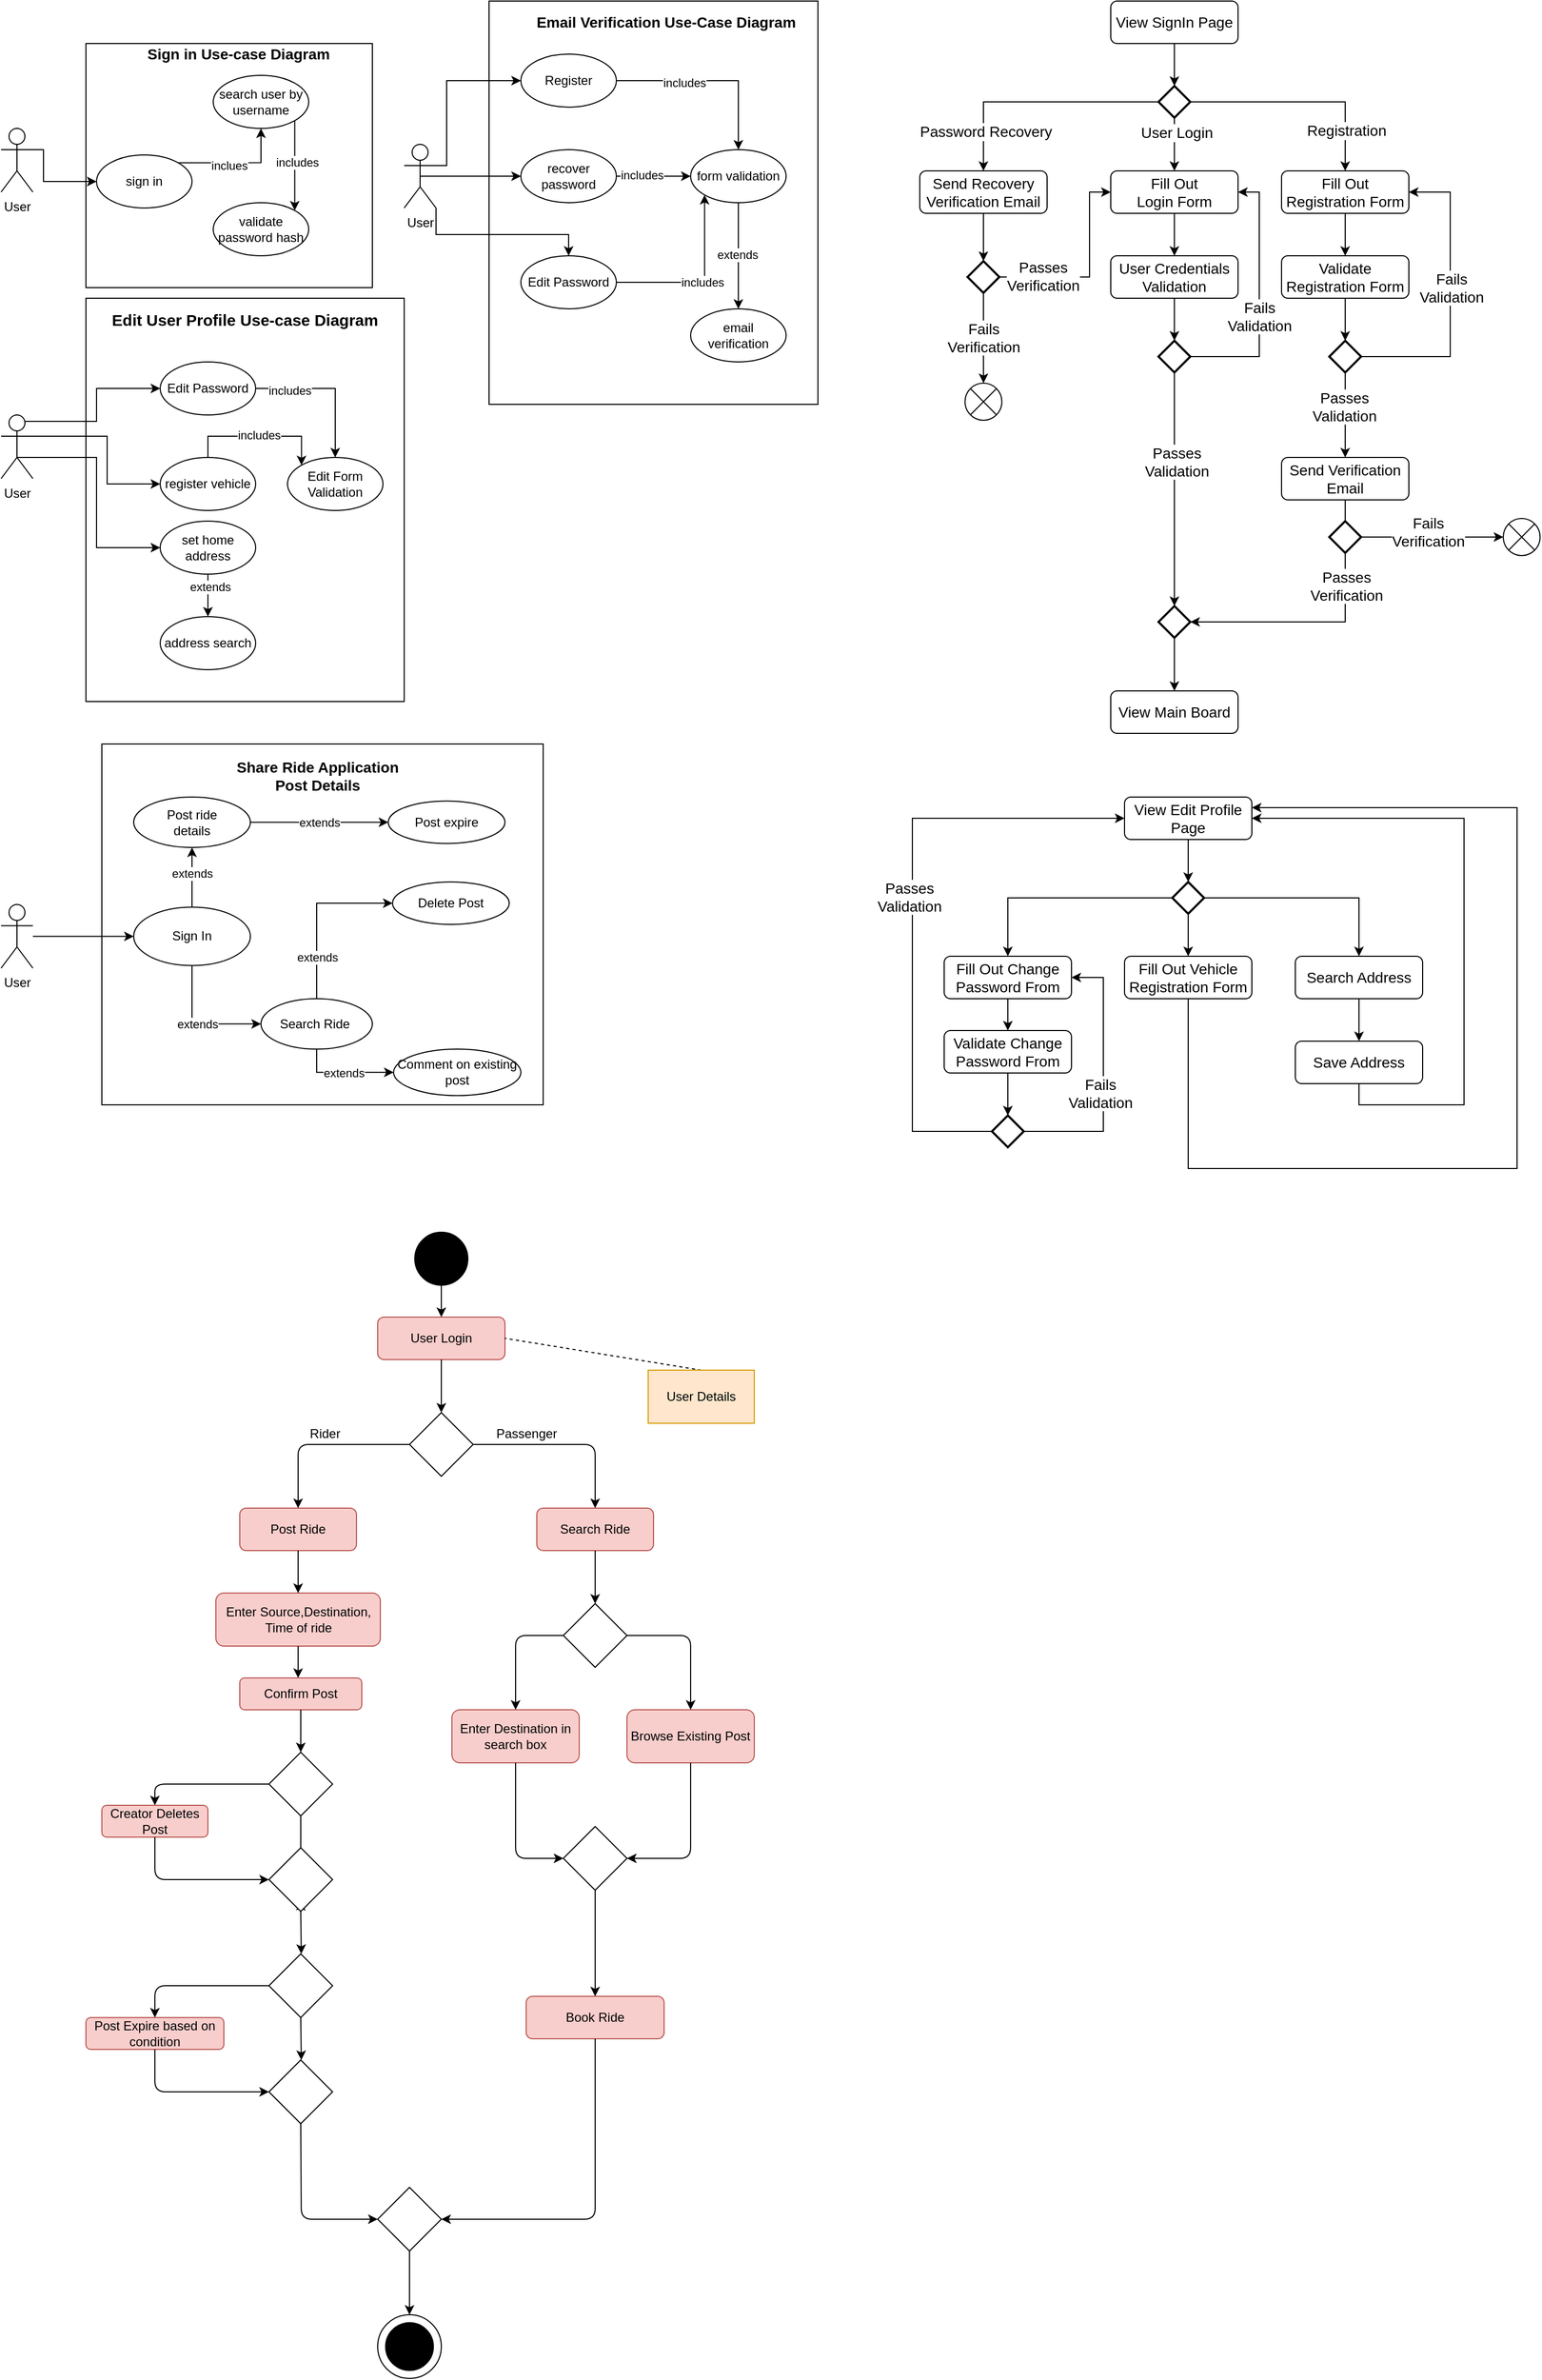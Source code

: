 <mxfile version="15.5.2" type="device"><diagram id="mLDGl8cftjwLxSzpHbyW" name="Page-1"><mxGraphModel dx="1310" dy="873" grid="1" gridSize="10" guides="1" tooltips="1" connect="1" arrows="1" fold="1" page="1" pageScale="1" pageWidth="827" pageHeight="1169" math="0" shadow="0"><root><mxCell id="0"/><mxCell id="1" parent="0"/><mxCell id="ZkNq11JEwXTFTgzPE94T-4" value="" style="rounded=0;whiteSpace=wrap;html=1;" parent="1" vertex="1"><mxGeometry x="494" y="20" width="310" height="380" as="geometry"/></mxCell><mxCell id="ZkNq11JEwXTFTgzPE94T-21" style="edgeStyle=orthogonalEdgeStyle;rounded=0;orthogonalLoop=1;jettySize=auto;html=1;exitX=1;exitY=0.5;exitDx=0;exitDy=0;entryX=0.5;entryY=0;entryDx=0;entryDy=0;" parent="1" source="ZkNq11JEwXTFTgzPE94T-5" target="ZkNq11JEwXTFTgzPE94T-9" edge="1"><mxGeometry relative="1" as="geometry"><mxPoint x="654" y="95" as="targetPoint"/></mxGeometry></mxCell><mxCell id="abDS8NhptqycNR-81tGb-23" value="includes" style="edgeLabel;html=1;align=center;verticalAlign=middle;resizable=0;points=[];" parent="ZkNq11JEwXTFTgzPE94T-21" vertex="1" connectable="0"><mxGeometry x="-0.289" y="-2" relative="1" as="geometry"><mxPoint as="offset"/></mxGeometry></mxCell><mxCell id="ZkNq11JEwXTFTgzPE94T-5" value="Register" style="ellipse;whiteSpace=wrap;html=1;" parent="1" vertex="1"><mxGeometry x="524" y="70" width="90" height="50" as="geometry"/></mxCell><mxCell id="ZkNq11JEwXTFTgzPE94T-17" style="edgeStyle=orthogonalEdgeStyle;rounded=0;orthogonalLoop=1;jettySize=auto;html=1;exitX=1;exitY=0.5;exitDx=0;exitDy=0;entryX=0;entryY=1;entryDx=0;entryDy=0;" parent="1" source="ZkNq11JEwXTFTgzPE94T-6" target="ZkNq11JEwXTFTgzPE94T-9" edge="1"><mxGeometry relative="1" as="geometry"/></mxCell><mxCell id="ZkNq11JEwXTFTgzPE94T-23" value="includes" style="edgeLabel;html=1;align=center;verticalAlign=middle;resizable=0;points=[];" parent="ZkNq11JEwXTFTgzPE94T-17" vertex="1" connectable="0"><mxGeometry x="-0.022" relative="1" as="geometry"><mxPoint as="offset"/></mxGeometry></mxCell><mxCell id="ZkNq11JEwXTFTgzPE94T-6" value="Edit Password" style="ellipse;whiteSpace=wrap;html=1;" parent="1" vertex="1"><mxGeometry x="524" y="260" width="90" height="50" as="geometry"/></mxCell><mxCell id="ZkNq11JEwXTFTgzPE94T-7" value="email verification" style="ellipse;whiteSpace=wrap;html=1;" parent="1" vertex="1"><mxGeometry x="684" y="310" width="90" height="50" as="geometry"/></mxCell><mxCell id="ZkNq11JEwXTFTgzPE94T-19" style="edgeStyle=orthogonalEdgeStyle;rounded=0;orthogonalLoop=1;jettySize=auto;html=1;exitX=1;exitY=0.5;exitDx=0;exitDy=0;entryX=0;entryY=0.5;entryDx=0;entryDy=0;" parent="1" source="ZkNq11JEwXTFTgzPE94T-8" target="ZkNq11JEwXTFTgzPE94T-9" edge="1"><mxGeometry relative="1" as="geometry"/></mxCell><mxCell id="ZkNq11JEwXTFTgzPE94T-22" value="includes" style="edgeLabel;html=1;align=center;verticalAlign=middle;resizable=0;points=[];" parent="ZkNq11JEwXTFTgzPE94T-19" vertex="1" connectable="0"><mxGeometry x="-0.327" y="1" relative="1" as="geometry"><mxPoint as="offset"/></mxGeometry></mxCell><mxCell id="ZkNq11JEwXTFTgzPE94T-8" value="recover password" style="ellipse;whiteSpace=wrap;html=1;" parent="1" vertex="1"><mxGeometry x="524" y="160" width="90" height="50" as="geometry"/></mxCell><mxCell id="ZkNq11JEwXTFTgzPE94T-9" value="form validation" style="ellipse;whiteSpace=wrap;html=1;" parent="1" vertex="1"><mxGeometry x="684" y="160" width="90" height="50" as="geometry"/></mxCell><mxCell id="ZkNq11JEwXTFTgzPE94T-12" style="edgeStyle=orthogonalEdgeStyle;rounded=0;orthogonalLoop=1;jettySize=auto;html=1;exitX=1;exitY=0.333;exitDx=0;exitDy=0;exitPerimeter=0;entryX=0;entryY=0.5;entryDx=0;entryDy=0;" parent="1" source="ZkNq11JEwXTFTgzPE94T-10" target="ZkNq11JEwXTFTgzPE94T-5" edge="1"><mxGeometry relative="1" as="geometry"><Array as="points"><mxPoint x="454" y="175"/><mxPoint x="454" y="95"/></Array></mxGeometry></mxCell><mxCell id="ZkNq11JEwXTFTgzPE94T-13" style="edgeStyle=orthogonalEdgeStyle;rounded=0;orthogonalLoop=1;jettySize=auto;html=1;exitX=0.5;exitY=0.5;exitDx=0;exitDy=0;exitPerimeter=0;entryX=0;entryY=0.5;entryDx=0;entryDy=0;" parent="1" source="ZkNq11JEwXTFTgzPE94T-10" target="ZkNq11JEwXTFTgzPE94T-8" edge="1"><mxGeometry relative="1" as="geometry"/></mxCell><mxCell id="ZkNq11JEwXTFTgzPE94T-15" style="edgeStyle=orthogonalEdgeStyle;rounded=0;orthogonalLoop=1;jettySize=auto;html=1;entryX=0.5;entryY=0;entryDx=0;entryDy=0;exitX=1;exitY=1;exitDx=0;exitDy=0;exitPerimeter=0;" parent="1" source="ZkNq11JEwXTFTgzPE94T-10" target="ZkNq11JEwXTFTgzPE94T-6" edge="1"><mxGeometry relative="1" as="geometry"><Array as="points"><mxPoint x="444" y="240"/><mxPoint x="569" y="240"/></Array></mxGeometry></mxCell><mxCell id="ZkNq11JEwXTFTgzPE94T-10" value="User" style="shape=umlActor;verticalLabelPosition=bottom;verticalAlign=top;html=1;outlineConnect=0;" parent="1" vertex="1"><mxGeometry x="414" y="155" width="30" height="60" as="geometry"/></mxCell><mxCell id="ZkNq11JEwXTFTgzPE94T-26" value="" style="rounded=0;whiteSpace=wrap;html=1;" parent="1" vertex="1"><mxGeometry x="114" y="300" width="300" height="380" as="geometry"/></mxCell><mxCell id="ZkNq11JEwXTFTgzPE94T-27" value="Edit Password" style="ellipse;whiteSpace=wrap;html=1;" parent="1" vertex="1"><mxGeometry x="184" y="360" width="90" height="50" as="geometry"/></mxCell><mxCell id="abDS8NhptqycNR-81tGb-32" style="edgeStyle=orthogonalEdgeStyle;rounded=0;orthogonalLoop=1;jettySize=auto;html=1;exitX=0.5;exitY=0;exitDx=0;exitDy=0;entryX=0;entryY=0;entryDx=0;entryDy=0;" parent="1" source="ZkNq11JEwXTFTgzPE94T-28" target="abDS8NhptqycNR-81tGb-30" edge="1"><mxGeometry relative="1" as="geometry"><Array as="points"><mxPoint x="229" y="430"/><mxPoint x="317" y="430"/></Array></mxGeometry></mxCell><mxCell id="abDS8NhptqycNR-81tGb-33" value="includes" style="edgeLabel;html=1;align=center;verticalAlign=middle;resizable=0;points=[];" parent="abDS8NhptqycNR-81tGb-32" vertex="1" connectable="0"><mxGeometry x="0.004" y="1" relative="1" as="geometry"><mxPoint as="offset"/></mxGeometry></mxCell><mxCell id="ZkNq11JEwXTFTgzPE94T-28" value="register vehicle" style="ellipse;whiteSpace=wrap;html=1;" parent="1" vertex="1"><mxGeometry x="184" y="450" width="90" height="50" as="geometry"/></mxCell><mxCell id="ZkNq11JEwXTFTgzPE94T-36" style="edgeStyle=orthogonalEdgeStyle;rounded=0;orthogonalLoop=1;jettySize=auto;html=1;exitX=0.5;exitY=1;exitDx=0;exitDy=0;entryX=0.5;entryY=0;entryDx=0;entryDy=0;" parent="1" source="ZkNq11JEwXTFTgzPE94T-29" target="ZkNq11JEwXTFTgzPE94T-30" edge="1"><mxGeometry relative="1" as="geometry"/></mxCell><mxCell id="ZkNq11JEwXTFTgzPE94T-37" value="extends" style="edgeLabel;html=1;align=center;verticalAlign=middle;resizable=0;points=[];" parent="ZkNq11JEwXTFTgzPE94T-36" vertex="1" connectable="0"><mxGeometry x="-0.4" y="2" relative="1" as="geometry"><mxPoint as="offset"/></mxGeometry></mxCell><mxCell id="ZkNq11JEwXTFTgzPE94T-29" value="set home address" style="ellipse;whiteSpace=wrap;html=1;" parent="1" vertex="1"><mxGeometry x="184" y="510" width="90" height="50" as="geometry"/></mxCell><mxCell id="ZkNq11JEwXTFTgzPE94T-30" value="address search" style="ellipse;whiteSpace=wrap;html=1;" parent="1" vertex="1"><mxGeometry x="184" y="600" width="90" height="50" as="geometry"/></mxCell><mxCell id="ZkNq11JEwXTFTgzPE94T-32" style="edgeStyle=orthogonalEdgeStyle;rounded=0;orthogonalLoop=1;jettySize=auto;html=1;exitX=0.75;exitY=0.1;exitDx=0;exitDy=0;exitPerimeter=0;entryX=0;entryY=0.5;entryDx=0;entryDy=0;" parent="1" source="ZkNq11JEwXTFTgzPE94T-31" target="ZkNq11JEwXTFTgzPE94T-27" edge="1"><mxGeometry relative="1" as="geometry"/></mxCell><mxCell id="ZkNq11JEwXTFTgzPE94T-33" style="edgeStyle=orthogonalEdgeStyle;rounded=0;orthogonalLoop=1;jettySize=auto;html=1;exitX=1;exitY=0.333;exitDx=0;exitDy=0;exitPerimeter=0;" parent="1" source="ZkNq11JEwXTFTgzPE94T-31" target="ZkNq11JEwXTFTgzPE94T-28" edge="1"><mxGeometry relative="1" as="geometry"><Array as="points"><mxPoint x="134" y="430"/><mxPoint x="134" y="475"/></Array></mxGeometry></mxCell><mxCell id="ZkNq11JEwXTFTgzPE94T-34" style="edgeStyle=orthogonalEdgeStyle;rounded=0;orthogonalLoop=1;jettySize=auto;html=1;exitX=0.5;exitY=0.5;exitDx=0;exitDy=0;exitPerimeter=0;entryX=0;entryY=0.5;entryDx=0;entryDy=0;" parent="1" source="ZkNq11JEwXTFTgzPE94T-31" target="ZkNq11JEwXTFTgzPE94T-29" edge="1"><mxGeometry relative="1" as="geometry"><Array as="points"><mxPoint x="49" y="450"/><mxPoint x="124" y="450"/><mxPoint x="124" y="535"/></Array></mxGeometry></mxCell><mxCell id="ZkNq11JEwXTFTgzPE94T-31" value="User" style="shape=umlActor;verticalLabelPosition=bottom;verticalAlign=top;html=1;outlineConnect=0;" parent="1" vertex="1"><mxGeometry x="34" y="410" width="30" height="60" as="geometry"/></mxCell><mxCell id="ZkNq11JEwXTFTgzPE94T-43" value="Edit User Profile Use-case Diagram" style="text;html=1;strokeColor=none;fillColor=none;align=center;verticalAlign=middle;whiteSpace=wrap;rounded=0;fontSize=15;labelBorderColor=none;labelBackgroundColor=none;fontStyle=1" parent="1" vertex="1"><mxGeometry x="134" y="310" width="260" height="20" as="geometry"/></mxCell><mxCell id="ZkNq11JEwXTFTgzPE94T-44" value="Email Verification Use-Case Diagram" style="text;html=1;strokeColor=none;fillColor=none;align=center;verticalAlign=middle;whiteSpace=wrap;rounded=0;fontSize=14;fontStyle=1" parent="1" vertex="1"><mxGeometry x="518" y="30" width="286" height="20" as="geometry"/></mxCell><mxCell id="ZkNq11JEwXTFTgzPE94T-50" style="edgeStyle=orthogonalEdgeStyle;rounded=0;orthogonalLoop=1;jettySize=auto;html=1;exitX=0.5;exitY=1;exitDx=0;exitDy=0;entryX=0.5;entryY=0;entryDx=0;entryDy=0;entryPerimeter=0;fontSize=14;" parent="1" source="ZkNq11JEwXTFTgzPE94T-46" target="ZkNq11JEwXTFTgzPE94T-47" edge="1"><mxGeometry relative="1" as="geometry"/></mxCell><mxCell id="ZkNq11JEwXTFTgzPE94T-46" value="View SignIn Page" style="rounded=1;whiteSpace=wrap;html=1;labelBackgroundColor=none;fontSize=14;" parent="1" vertex="1"><mxGeometry x="1080" y="20" width="120" height="40" as="geometry"/></mxCell><mxCell id="ZkNq11JEwXTFTgzPE94T-49" style="edgeStyle=orthogonalEdgeStyle;rounded=0;orthogonalLoop=1;jettySize=auto;html=1;exitX=0.5;exitY=1;exitDx=0;exitDy=0;exitPerimeter=0;entryX=0.5;entryY=0;entryDx=0;entryDy=0;fontSize=14;" parent="1" source="ZkNq11JEwXTFTgzPE94T-47" target="ZkNq11JEwXTFTgzPE94T-48" edge="1"><mxGeometry relative="1" as="geometry"/></mxCell><mxCell id="ZkNq11JEwXTFTgzPE94T-51" value="User Login" style="edgeLabel;html=1;align=center;verticalAlign=middle;resizable=0;points=[];fontSize=14;" parent="ZkNq11JEwXTFTgzPE94T-49" vertex="1" connectable="0"><mxGeometry x="-0.447" y="2" relative="1" as="geometry"><mxPoint as="offset"/></mxGeometry></mxCell><mxCell id="ZkNq11JEwXTFTgzPE94T-53" style="edgeStyle=orthogonalEdgeStyle;rounded=0;orthogonalLoop=1;jettySize=auto;html=1;exitX=1;exitY=0.5;exitDx=0;exitDy=0;exitPerimeter=0;fontSize=14;entryX=0.5;entryY=0;entryDx=0;entryDy=0;" parent="1" source="ZkNq11JEwXTFTgzPE94T-47" target="ZkNq11JEwXTFTgzPE94T-57" edge="1"><mxGeometry relative="1" as="geometry"><mxPoint x="1301" y="170" as="targetPoint"/></mxGeometry></mxCell><mxCell id="ZkNq11JEwXTFTgzPE94T-54" value="Registration" style="edgeLabel;html=1;align=center;verticalAlign=middle;resizable=0;points=[];fontSize=14;" parent="ZkNq11JEwXTFTgzPE94T-53" vertex="1" connectable="0"><mxGeometry x="0.635" y="1" relative="1" as="geometry"><mxPoint as="offset"/></mxGeometry></mxCell><mxCell id="ZkNq11JEwXTFTgzPE94T-90" style="edgeStyle=orthogonalEdgeStyle;rounded=0;orthogonalLoop=1;jettySize=auto;html=1;exitX=0;exitY=0.5;exitDx=0;exitDy=0;exitPerimeter=0;entryX=0.5;entryY=0;entryDx=0;entryDy=0;fontSize=14;" parent="1" source="ZkNq11JEwXTFTgzPE94T-47" target="ZkNq11JEwXTFTgzPE94T-81" edge="1"><mxGeometry relative="1" as="geometry"/></mxCell><mxCell id="ZkNq11JEwXTFTgzPE94T-93" value="Password Recovery" style="edgeLabel;html=1;align=center;verticalAlign=middle;resizable=0;points=[];fontSize=14;" parent="ZkNq11JEwXTFTgzPE94T-90" vertex="1" connectable="0"><mxGeometry x="0.675" y="2" relative="1" as="geometry"><mxPoint as="offset"/></mxGeometry></mxCell><mxCell id="ZkNq11JEwXTFTgzPE94T-47" value="" style="strokeWidth=2;html=1;shape=mxgraph.flowchart.decision;whiteSpace=wrap;labelBackgroundColor=none;fontSize=14;" parent="1" vertex="1"><mxGeometry x="1125" y="100" width="30" height="30" as="geometry"/></mxCell><mxCell id="ZkNq11JEwXTFTgzPE94T-72" style="edgeStyle=orthogonalEdgeStyle;rounded=0;orthogonalLoop=1;jettySize=auto;html=1;exitX=0.5;exitY=1;exitDx=0;exitDy=0;fontSize=14;entryX=0.5;entryY=0;entryDx=0;entryDy=0;" parent="1" source="ZkNq11JEwXTFTgzPE94T-48" target="ZkNq11JEwXTFTgzPE94T-73" edge="1"><mxGeometry relative="1" as="geometry"><mxPoint x="1140" y="260" as="targetPoint"/></mxGeometry></mxCell><mxCell id="ZkNq11JEwXTFTgzPE94T-48" value="Fill Out&lt;br&gt;Login Form" style="rounded=1;whiteSpace=wrap;html=1;labelBackgroundColor=none;fontSize=14;" parent="1" vertex="1"><mxGeometry x="1080" y="180" width="120" height="40" as="geometry"/></mxCell><mxCell id="ZkNq11JEwXTFTgzPE94T-56" style="edgeStyle=orthogonalEdgeStyle;rounded=0;orthogonalLoop=1;jettySize=auto;html=1;exitX=0.5;exitY=1;exitDx=0;exitDy=0;entryX=0.5;entryY=0;entryDx=0;entryDy=0;entryPerimeter=0;fontSize=14;" parent="1" source="ZkNq11JEwXTFTgzPE94T-52" target="ZkNq11JEwXTFTgzPE94T-55" edge="1"><mxGeometry relative="1" as="geometry"/></mxCell><mxCell id="ZkNq11JEwXTFTgzPE94T-52" value="Validate Registration Form" style="rounded=1;whiteSpace=wrap;html=1;labelBackgroundColor=none;fontSize=14;" parent="1" vertex="1"><mxGeometry x="1241" y="260" width="120" height="40" as="geometry"/></mxCell><mxCell id="ZkNq11JEwXTFTgzPE94T-59" style="edgeStyle=orthogonalEdgeStyle;rounded=0;orthogonalLoop=1;jettySize=auto;html=1;exitX=1;exitY=0.5;exitDx=0;exitDy=0;exitPerimeter=0;entryX=1;entryY=0.5;entryDx=0;entryDy=0;fontSize=14;" parent="1" source="ZkNq11JEwXTFTgzPE94T-55" target="ZkNq11JEwXTFTgzPE94T-57" edge="1"><mxGeometry relative="1" as="geometry"><Array as="points"><mxPoint x="1400" y="355"/><mxPoint x="1400" y="200"/></Array></mxGeometry></mxCell><mxCell id="ZkNq11JEwXTFTgzPE94T-60" value="Fails&lt;br&gt;Validation" style="edgeLabel;html=1;align=center;verticalAlign=middle;resizable=0;points=[];fontSize=14;" parent="ZkNq11JEwXTFTgzPE94T-59" vertex="1" connectable="0"><mxGeometry x="0.074" y="-1" relative="1" as="geometry"><mxPoint as="offset"/></mxGeometry></mxCell><mxCell id="ZkNq11JEwXTFTgzPE94T-62" style="edgeStyle=orthogonalEdgeStyle;rounded=0;orthogonalLoop=1;jettySize=auto;html=1;exitX=0.5;exitY=1;exitDx=0;exitDy=0;exitPerimeter=0;entryX=0.5;entryY=0;entryDx=0;entryDy=0;fontSize=14;" parent="1" source="ZkNq11JEwXTFTgzPE94T-55" target="ZkNq11JEwXTFTgzPE94T-61" edge="1"><mxGeometry relative="1" as="geometry"/></mxCell><mxCell id="ZkNq11JEwXTFTgzPE94T-63" value="Passes&lt;br&gt;Validation" style="edgeLabel;html=1;align=center;verticalAlign=middle;resizable=0;points=[];fontSize=14;" parent="ZkNq11JEwXTFTgzPE94T-62" vertex="1" connectable="0"><mxGeometry x="-0.212" y="-1" relative="1" as="geometry"><mxPoint as="offset"/></mxGeometry></mxCell><mxCell id="ZkNq11JEwXTFTgzPE94T-55" value="" style="strokeWidth=2;html=1;shape=mxgraph.flowchart.decision;whiteSpace=wrap;labelBackgroundColor=none;fontSize=14;" parent="1" vertex="1"><mxGeometry x="1286" y="340" width="30" height="30" as="geometry"/></mxCell><mxCell id="ZkNq11JEwXTFTgzPE94T-58" style="edgeStyle=orthogonalEdgeStyle;rounded=0;orthogonalLoop=1;jettySize=auto;html=1;exitX=0.5;exitY=1;exitDx=0;exitDy=0;entryX=0.5;entryY=0;entryDx=0;entryDy=0;fontSize=14;" parent="1" source="ZkNq11JEwXTFTgzPE94T-57" target="ZkNq11JEwXTFTgzPE94T-52" edge="1"><mxGeometry relative="1" as="geometry"/></mxCell><mxCell id="ZkNq11JEwXTFTgzPE94T-57" value="Fill Out Registration Form" style="rounded=1;whiteSpace=wrap;html=1;labelBackgroundColor=none;fontSize=14;" parent="1" vertex="1"><mxGeometry x="1241" y="180" width="120" height="40" as="geometry"/></mxCell><mxCell id="ZkNq11JEwXTFTgzPE94T-64" style="edgeStyle=orthogonalEdgeStyle;rounded=0;orthogonalLoop=1;jettySize=auto;html=1;exitX=0.5;exitY=1;exitDx=0;exitDy=0;fontSize=14;" parent="1" source="ZkNq11JEwXTFTgzPE94T-61" edge="1"><mxGeometry relative="1" as="geometry"><mxPoint x="1300.882" y="540" as="targetPoint"/></mxGeometry></mxCell><mxCell id="ZkNq11JEwXTFTgzPE94T-61" value="Send Verification Email" style="rounded=1;whiteSpace=wrap;html=1;labelBackgroundColor=none;fontSize=14;" parent="1" vertex="1"><mxGeometry x="1241" y="450" width="120" height="40" as="geometry"/></mxCell><mxCell id="ZkNq11JEwXTFTgzPE94T-67" style="edgeStyle=orthogonalEdgeStyle;rounded=0;orthogonalLoop=1;jettySize=auto;html=1;exitX=1;exitY=0.5;exitDx=0;exitDy=0;exitPerimeter=0;entryX=0.5;entryY=0;entryDx=0;entryDy=0;entryPerimeter=0;fontSize=14;" parent="1" source="ZkNq11JEwXTFTgzPE94T-65" target="ZkNq11JEwXTFTgzPE94T-66" edge="1"><mxGeometry relative="1" as="geometry"/></mxCell><mxCell id="ZkNq11JEwXTFTgzPE94T-71" value="Passes&lt;br&gt;Verification" style="edgeLabel;html=1;align=center;verticalAlign=middle;resizable=0;points=[];fontSize=14;" parent="ZkNq11JEwXTFTgzPE94T-67" vertex="1" connectable="0"><mxGeometry x="-0.713" y="1" relative="1" as="geometry"><mxPoint as="offset"/></mxGeometry></mxCell><mxCell id="ZkNq11JEwXTFTgzPE94T-68" style="edgeStyle=orthogonalEdgeStyle;rounded=0;orthogonalLoop=1;jettySize=auto;html=1;exitX=0.5;exitY=0;exitDx=0;exitDy=0;exitPerimeter=0;fontSize=14;" parent="1" source="ZkNq11JEwXTFTgzPE94T-65" edge="1"><mxGeometry relative="1" as="geometry"><mxPoint x="1316.176" y="525.588" as="targetPoint"/></mxGeometry></mxCell><mxCell id="ZkNq11JEwXTFTgzPE94T-69" style="edgeStyle=orthogonalEdgeStyle;rounded=0;orthogonalLoop=1;jettySize=auto;html=1;exitX=0.5;exitY=0;exitDx=0;exitDy=0;exitPerimeter=0;fontSize=14;entryX=0;entryY=0.5;entryDx=0;entryDy=0;entryPerimeter=0;" parent="1" source="ZkNq11JEwXTFTgzPE94T-65" target="ZkNq11JEwXTFTgzPE94T-100" edge="1"><mxGeometry relative="1" as="geometry"><mxPoint x="1430" y="525" as="targetPoint"/><Array as="points"><mxPoint x="1440" y="525"/></Array></mxGeometry></mxCell><mxCell id="ZkNq11JEwXTFTgzPE94T-70" value="Fails&lt;br&gt;Verification" style="edgeLabel;html=1;align=center;verticalAlign=middle;resizable=0;points=[];fontSize=14;" parent="ZkNq11JEwXTFTgzPE94T-69" vertex="1" connectable="0"><mxGeometry x="-0.062" y="4" relative="1" as="geometry"><mxPoint y="-1" as="offset"/></mxGeometry></mxCell><mxCell id="ZkNq11JEwXTFTgzPE94T-65" value="" style="strokeWidth=2;html=1;shape=mxgraph.flowchart.decision;whiteSpace=wrap;labelBackgroundColor=none;fontSize=14;direction=south;" parent="1" vertex="1"><mxGeometry x="1286" y="510" width="30" height="30" as="geometry"/></mxCell><mxCell id="ZkNq11JEwXTFTgzPE94T-94" style="edgeStyle=orthogonalEdgeStyle;rounded=0;orthogonalLoop=1;jettySize=auto;html=1;exitX=1;exitY=0.5;exitDx=0;exitDy=0;exitPerimeter=0;fontSize=14;entryX=0.5;entryY=0;entryDx=0;entryDy=0;" parent="1" source="ZkNq11JEwXTFTgzPE94T-66" target="ZkNq11JEwXTFTgzPE94T-95" edge="1"><mxGeometry relative="1" as="geometry"><mxPoint x="1139.706" y="670" as="targetPoint"/></mxGeometry></mxCell><mxCell id="ZkNq11JEwXTFTgzPE94T-66" value="" style="strokeWidth=2;html=1;shape=mxgraph.flowchart.decision;whiteSpace=wrap;labelBackgroundColor=none;fontSize=14;direction=south;" parent="1" vertex="1"><mxGeometry x="1125" y="590" width="30" height="30" as="geometry"/></mxCell><mxCell id="ZkNq11JEwXTFTgzPE94T-76" style="edgeStyle=orthogonalEdgeStyle;rounded=0;orthogonalLoop=1;jettySize=auto;html=1;exitX=0.5;exitY=1;exitDx=0;exitDy=0;entryX=0.5;entryY=0;entryDx=0;entryDy=0;entryPerimeter=0;fontSize=14;" parent="1" source="ZkNq11JEwXTFTgzPE94T-73" target="ZkNq11JEwXTFTgzPE94T-75" edge="1"><mxGeometry relative="1" as="geometry"/></mxCell><mxCell id="ZkNq11JEwXTFTgzPE94T-73" value="User Credentials Validation" style="rounded=1;whiteSpace=wrap;html=1;labelBackgroundColor=none;fontSize=14;" parent="1" vertex="1"><mxGeometry x="1080" y="260" width="120" height="40" as="geometry"/></mxCell><mxCell id="ZkNq11JEwXTFTgzPE94T-77" style="edgeStyle=orthogonalEdgeStyle;rounded=0;orthogonalLoop=1;jettySize=auto;html=1;exitX=0.5;exitY=1;exitDx=0;exitDy=0;exitPerimeter=0;entryX=0;entryY=0.5;entryDx=0;entryDy=0;entryPerimeter=0;fontSize=14;" parent="1" source="ZkNq11JEwXTFTgzPE94T-75" target="ZkNq11JEwXTFTgzPE94T-66" edge="1"><mxGeometry relative="1" as="geometry"/></mxCell><mxCell id="ZkNq11JEwXTFTgzPE94T-80" value="Passes&lt;br&gt;Validation" style="edgeLabel;html=1;align=center;verticalAlign=middle;resizable=0;points=[];fontSize=14;" parent="ZkNq11JEwXTFTgzPE94T-77" vertex="1" connectable="0"><mxGeometry x="-0.24" y="2" relative="1" as="geometry"><mxPoint as="offset"/></mxGeometry></mxCell><mxCell id="ZkNq11JEwXTFTgzPE94T-78" style="edgeStyle=orthogonalEdgeStyle;rounded=0;orthogonalLoop=1;jettySize=auto;html=1;exitX=1;exitY=0.5;exitDx=0;exitDy=0;exitPerimeter=0;entryX=1;entryY=0.5;entryDx=0;entryDy=0;fontSize=14;" parent="1" source="ZkNq11JEwXTFTgzPE94T-75" target="ZkNq11JEwXTFTgzPE94T-48" edge="1"><mxGeometry relative="1" as="geometry"><Array as="points"><mxPoint x="1220" y="355"/><mxPoint x="1220" y="200"/></Array></mxGeometry></mxCell><mxCell id="ZkNq11JEwXTFTgzPE94T-79" value="Fails&lt;br&gt;Validation" style="edgeLabel;html=1;align=center;verticalAlign=middle;resizable=0;points=[];fontSize=14;" parent="ZkNq11JEwXTFTgzPE94T-78" vertex="1" connectable="0"><mxGeometry x="-0.139" relative="1" as="geometry"><mxPoint as="offset"/></mxGeometry></mxCell><mxCell id="ZkNq11JEwXTFTgzPE94T-75" value="" style="strokeWidth=2;html=1;shape=mxgraph.flowchart.decision;whiteSpace=wrap;labelBackgroundColor=none;fontSize=14;" parent="1" vertex="1"><mxGeometry x="1125" y="340" width="30" height="30" as="geometry"/></mxCell><mxCell id="ZkNq11JEwXTFTgzPE94T-83" style="edgeStyle=orthogonalEdgeStyle;rounded=0;orthogonalLoop=1;jettySize=auto;html=1;exitX=0.5;exitY=1;exitDx=0;exitDy=0;entryX=0;entryY=0.5;entryDx=0;entryDy=0;entryPerimeter=0;fontSize=14;" parent="1" source="ZkNq11JEwXTFTgzPE94T-81" target="ZkNq11JEwXTFTgzPE94T-82" edge="1"><mxGeometry relative="1" as="geometry"/></mxCell><mxCell id="ZkNq11JEwXTFTgzPE94T-81" value="Send Recovery Verification Email" style="rounded=1;whiteSpace=wrap;html=1;labelBackgroundColor=none;fontSize=14;" parent="1" vertex="1"><mxGeometry x="900" y="180" width="120" height="40" as="geometry"/></mxCell><mxCell id="ZkNq11JEwXTFTgzPE94T-84" style="edgeStyle=orthogonalEdgeStyle;rounded=0;orthogonalLoop=1;jettySize=auto;html=1;exitX=0.5;exitY=0;exitDx=0;exitDy=0;exitPerimeter=0;fontSize=14;entryX=0;entryY=0.5;entryDx=0;entryDy=0;" parent="1" source="ZkNq11JEwXTFTgzPE94T-82" target="ZkNq11JEwXTFTgzPE94T-48" edge="1"><mxGeometry relative="1" as="geometry"><mxPoint x="1060" y="100" as="targetPoint"/><Array as="points"><mxPoint x="1060" y="280"/><mxPoint x="1060" y="200"/></Array></mxGeometry></mxCell><mxCell id="ZkNq11JEwXTFTgzPE94T-86" value="Passes&lt;br&gt;Verification" style="edgeLabel;html=1;align=center;verticalAlign=middle;resizable=0;points=[];fontSize=14;" parent="ZkNq11JEwXTFTgzPE94T-84" vertex="1" connectable="0"><mxGeometry x="-0.558" y="1" relative="1" as="geometry"><mxPoint as="offset"/></mxGeometry></mxCell><mxCell id="ZkNq11JEwXTFTgzPE94T-87" style="edgeStyle=orthogonalEdgeStyle;rounded=0;orthogonalLoop=1;jettySize=auto;html=1;exitX=1;exitY=0.5;exitDx=0;exitDy=0;exitPerimeter=0;fontSize=14;" parent="1" source="ZkNq11JEwXTFTgzPE94T-82" target="ZkNq11JEwXTFTgzPE94T-88" edge="1"><mxGeometry relative="1" as="geometry"><mxPoint x="959.706" y="390" as="targetPoint"/></mxGeometry></mxCell><mxCell id="ZkNq11JEwXTFTgzPE94T-89" value="Fails &lt;br&gt;Verification" style="edgeLabel;html=1;align=center;verticalAlign=middle;resizable=0;points=[];fontSize=14;" parent="ZkNq11JEwXTFTgzPE94T-87" vertex="1" connectable="0"><mxGeometry x="-0.045" relative="1" as="geometry"><mxPoint y="1" as="offset"/></mxGeometry></mxCell><mxCell id="ZkNq11JEwXTFTgzPE94T-82" value="" style="strokeWidth=2;html=1;shape=mxgraph.flowchart.decision;whiteSpace=wrap;labelBackgroundColor=none;fontSize=14;direction=south;" parent="1" vertex="1"><mxGeometry x="945" y="265" width="30" height="30" as="geometry"/></mxCell><mxCell id="ZkNq11JEwXTFTgzPE94T-88" value="" style="verticalLabelPosition=bottom;verticalAlign=top;html=1;shape=mxgraph.flowchart.or;labelBackgroundColor=none;fontSize=14;" parent="1" vertex="1"><mxGeometry x="942.65" y="380" width="34.71" height="35" as="geometry"/></mxCell><mxCell id="ZkNq11JEwXTFTgzPE94T-95" value="View Main Board" style="rounded=1;whiteSpace=wrap;html=1;labelBackgroundColor=none;fontSize=14;" parent="1" vertex="1"><mxGeometry x="1080" y="670" width="120" height="40" as="geometry"/></mxCell><mxCell id="ZkNq11JEwXTFTgzPE94T-104" style="edgeStyle=orthogonalEdgeStyle;rounded=0;orthogonalLoop=1;jettySize=auto;html=1;exitX=0.5;exitY=1;exitDx=0;exitDy=0;entryX=0.5;entryY=0;entryDx=0;entryDy=0;entryPerimeter=0;fontSize=14;" parent="1" source="ZkNq11JEwXTFTgzPE94T-96" target="ZkNq11JEwXTFTgzPE94T-97" edge="1"><mxGeometry relative="1" as="geometry"/></mxCell><mxCell id="ZkNq11JEwXTFTgzPE94T-96" value="View Edit Profile Page" style="rounded=1;whiteSpace=wrap;html=1;labelBackgroundColor=none;fontSize=14;" parent="1" vertex="1"><mxGeometry x="1093" y="770" width="120" height="40" as="geometry"/></mxCell><mxCell id="ZkNq11JEwXTFTgzPE94T-105" style="edgeStyle=orthogonalEdgeStyle;rounded=0;orthogonalLoop=1;jettySize=auto;html=1;exitX=0.5;exitY=1;exitDx=0;exitDy=0;exitPerimeter=0;entryX=0.5;entryY=0;entryDx=0;entryDy=0;fontSize=14;" parent="1" source="ZkNq11JEwXTFTgzPE94T-97" target="ZkNq11JEwXTFTgzPE94T-99" edge="1"><mxGeometry relative="1" as="geometry"/></mxCell><mxCell id="ZkNq11JEwXTFTgzPE94T-106" style="edgeStyle=orthogonalEdgeStyle;rounded=0;orthogonalLoop=1;jettySize=auto;html=1;exitX=1;exitY=0.5;exitDx=0;exitDy=0;exitPerimeter=0;entryX=0.5;entryY=0;entryDx=0;entryDy=0;fontSize=14;" parent="1" source="ZkNq11JEwXTFTgzPE94T-97" target="ZkNq11JEwXTFTgzPE94T-102" edge="1"><mxGeometry relative="1" as="geometry"><Array as="points"><mxPoint x="1314" y="865"/></Array></mxGeometry></mxCell><mxCell id="ZkNq11JEwXTFTgzPE94T-114" style="edgeStyle=orthogonalEdgeStyle;rounded=0;orthogonalLoop=1;jettySize=auto;html=1;exitX=0;exitY=0.5;exitDx=0;exitDy=0;exitPerimeter=0;entryX=0.5;entryY=0;entryDx=0;entryDy=0;fontSize=14;" parent="1" source="ZkNq11JEwXTFTgzPE94T-97" target="ZkNq11JEwXTFTgzPE94T-108" edge="1"><mxGeometry relative="1" as="geometry"/></mxCell><mxCell id="ZkNq11JEwXTFTgzPE94T-97" value="" style="strokeWidth=2;html=1;shape=mxgraph.flowchart.decision;whiteSpace=wrap;labelBackgroundColor=none;fontSize=14;" parent="1" vertex="1"><mxGeometry x="1138" y="850" width="30" height="30" as="geometry"/></mxCell><mxCell id="ZkNq11JEwXTFTgzPE94T-119" style="edgeStyle=orthogonalEdgeStyle;rounded=0;orthogonalLoop=1;jettySize=auto;html=1;exitX=0.5;exitY=1;exitDx=0;exitDy=0;entryX=1;entryY=0.25;entryDx=0;entryDy=0;fontSize=14;" parent="1" source="ZkNq11JEwXTFTgzPE94T-99" target="ZkNq11JEwXTFTgzPE94T-96" edge="1"><mxGeometry relative="1" as="geometry"><Array as="points"><mxPoint x="1153" y="1120"/><mxPoint x="1463" y="1120"/><mxPoint x="1463" y="780"/></Array></mxGeometry></mxCell><mxCell id="ZkNq11JEwXTFTgzPE94T-99" value="Fill Out Vehicle Registration Form" style="rounded=1;whiteSpace=wrap;html=1;labelBackgroundColor=none;fontSize=14;" parent="1" vertex="1"><mxGeometry x="1093" y="920" width="120" height="40" as="geometry"/></mxCell><mxCell id="ZkNq11JEwXTFTgzPE94T-100" value="" style="verticalLabelPosition=bottom;verticalAlign=top;html=1;shape=mxgraph.flowchart.or;labelBackgroundColor=none;fontSize=14;" parent="1" vertex="1"><mxGeometry x="1450" y="507.5" width="34.71" height="35" as="geometry"/></mxCell><mxCell id="ZkNq11JEwXTFTgzPE94T-107" style="edgeStyle=orthogonalEdgeStyle;rounded=0;orthogonalLoop=1;jettySize=auto;html=1;exitX=0.5;exitY=1;exitDx=0;exitDy=0;entryX=0.5;entryY=0;entryDx=0;entryDy=0;fontSize=14;" parent="1" source="ZkNq11JEwXTFTgzPE94T-102" target="ZkNq11JEwXTFTgzPE94T-103" edge="1"><mxGeometry relative="1" as="geometry"/></mxCell><mxCell id="ZkNq11JEwXTFTgzPE94T-102" value="Search Address" style="rounded=1;whiteSpace=wrap;html=1;labelBackgroundColor=none;fontSize=14;" parent="1" vertex="1"><mxGeometry x="1254" y="920" width="120" height="40" as="geometry"/></mxCell><mxCell id="ZkNq11JEwXTFTgzPE94T-120" style="edgeStyle=orthogonalEdgeStyle;rounded=0;orthogonalLoop=1;jettySize=auto;html=1;exitX=0.5;exitY=1;exitDx=0;exitDy=0;entryX=1;entryY=0.5;entryDx=0;entryDy=0;fontSize=14;" parent="1" source="ZkNq11JEwXTFTgzPE94T-103" target="ZkNq11JEwXTFTgzPE94T-96" edge="1"><mxGeometry relative="1" as="geometry"><Array as="points"><mxPoint x="1314" y="1060"/><mxPoint x="1413" y="1060"/><mxPoint x="1413" y="790"/></Array></mxGeometry></mxCell><mxCell id="ZkNq11JEwXTFTgzPE94T-103" value="Save Address" style="rounded=1;whiteSpace=wrap;html=1;labelBackgroundColor=none;fontSize=14;" parent="1" vertex="1"><mxGeometry x="1254" y="1000" width="120" height="40" as="geometry"/></mxCell><mxCell id="ZkNq11JEwXTFTgzPE94T-111" style="edgeStyle=orthogonalEdgeStyle;rounded=0;orthogonalLoop=1;jettySize=auto;html=1;exitX=0.5;exitY=1;exitDx=0;exitDy=0;entryX=0.5;entryY=0;entryDx=0;entryDy=0;fontSize=14;" parent="1" source="ZkNq11JEwXTFTgzPE94T-108" target="ZkNq11JEwXTFTgzPE94T-109" edge="1"><mxGeometry relative="1" as="geometry"/></mxCell><mxCell id="ZkNq11JEwXTFTgzPE94T-108" value="Fill Out Change Password From" style="rounded=1;whiteSpace=wrap;html=1;labelBackgroundColor=none;fontSize=14;" parent="1" vertex="1"><mxGeometry x="923" y="920" width="120" height="40" as="geometry"/></mxCell><mxCell id="ZkNq11JEwXTFTgzPE94T-113" style="edgeStyle=orthogonalEdgeStyle;rounded=0;orthogonalLoop=1;jettySize=auto;html=1;exitX=0.5;exitY=1;exitDx=0;exitDy=0;entryX=0.5;entryY=0;entryDx=0;entryDy=0;entryPerimeter=0;fontSize=14;" parent="1" source="ZkNq11JEwXTFTgzPE94T-109" target="ZkNq11JEwXTFTgzPE94T-110" edge="1"><mxGeometry relative="1" as="geometry"/></mxCell><mxCell id="ZkNq11JEwXTFTgzPE94T-109" value="Validate Change Password From" style="rounded=1;whiteSpace=wrap;html=1;labelBackgroundColor=none;fontSize=14;" parent="1" vertex="1"><mxGeometry x="923" y="990" width="120" height="40" as="geometry"/></mxCell><mxCell id="ZkNq11JEwXTFTgzPE94T-115" style="edgeStyle=orthogonalEdgeStyle;rounded=0;orthogonalLoop=1;jettySize=auto;html=1;exitX=1;exitY=0.5;exitDx=0;exitDy=0;exitPerimeter=0;entryX=1;entryY=0.5;entryDx=0;entryDy=0;fontSize=14;" parent="1" source="ZkNq11JEwXTFTgzPE94T-110" target="ZkNq11JEwXTFTgzPE94T-108" edge="1"><mxGeometry relative="1" as="geometry"><Array as="points"><mxPoint x="1073" y="1085"/><mxPoint x="1073" y="940"/></Array></mxGeometry></mxCell><mxCell id="ZkNq11JEwXTFTgzPE94T-116" value="Fails&lt;br&gt;Validation" style="edgeLabel;html=1;align=center;verticalAlign=middle;resizable=0;points=[];fontSize=14;" parent="ZkNq11JEwXTFTgzPE94T-115" vertex="1" connectable="0"><mxGeometry x="-0.113" y="3" relative="1" as="geometry"><mxPoint as="offset"/></mxGeometry></mxCell><mxCell id="ZkNq11JEwXTFTgzPE94T-117" style="edgeStyle=orthogonalEdgeStyle;rounded=0;orthogonalLoop=1;jettySize=auto;html=1;exitX=0;exitY=0.5;exitDx=0;exitDy=0;exitPerimeter=0;entryX=0;entryY=0.5;entryDx=0;entryDy=0;fontSize=14;" parent="1" source="ZkNq11JEwXTFTgzPE94T-110" target="ZkNq11JEwXTFTgzPE94T-96" edge="1"><mxGeometry relative="1" as="geometry"><Array as="points"><mxPoint x="893" y="1085"/><mxPoint x="893" y="790"/></Array></mxGeometry></mxCell><mxCell id="ZkNq11JEwXTFTgzPE94T-118" value="Passes&lt;br&gt;Validation" style="edgeLabel;html=1;align=center;verticalAlign=middle;resizable=0;points=[];fontSize=14;" parent="ZkNq11JEwXTFTgzPE94T-117" vertex="1" connectable="0"><mxGeometry x="0.041" y="3" relative="1" as="geometry"><mxPoint as="offset"/></mxGeometry></mxCell><mxCell id="ZkNq11JEwXTFTgzPE94T-110" value="" style="strokeWidth=2;html=1;shape=mxgraph.flowchart.decision;whiteSpace=wrap;labelBackgroundColor=none;fontSize=14;" parent="1" vertex="1"><mxGeometry x="968" y="1070" width="30" height="30" as="geometry"/></mxCell><mxCell id="abDS8NhptqycNR-81tGb-1" value="" style="rounded=0;whiteSpace=wrap;html=1;" parent="1" vertex="1"><mxGeometry x="114" y="60" width="270" height="230" as="geometry"/></mxCell><mxCell id="abDS8NhptqycNR-81tGb-25" style="edgeStyle=orthogonalEdgeStyle;rounded=0;orthogonalLoop=1;jettySize=auto;html=1;exitX=1;exitY=0;exitDx=0;exitDy=0;entryX=0.5;entryY=1;entryDx=0;entryDy=0;" parent="1" source="abDS8NhptqycNR-81tGb-3" target="abDS8NhptqycNR-81tGb-19" edge="1"><mxGeometry relative="1" as="geometry"/></mxCell><mxCell id="abDS8NhptqycNR-81tGb-27" value="inclues" style="edgeLabel;html=1;align=center;verticalAlign=middle;resizable=0;points=[];" parent="abDS8NhptqycNR-81tGb-25" vertex="1" connectable="0"><mxGeometry x="-0.128" y="-2" relative="1" as="geometry"><mxPoint as="offset"/></mxGeometry></mxCell><mxCell id="abDS8NhptqycNR-81tGb-3" value="sign in" style="ellipse;whiteSpace=wrap;html=1;" parent="1" vertex="1"><mxGeometry x="124" y="165" width="90" height="50" as="geometry"/></mxCell><mxCell id="abDS8NhptqycNR-81tGb-15" style="edgeStyle=orthogonalEdgeStyle;rounded=0;orthogonalLoop=1;jettySize=auto;html=1;exitX=1;exitY=0.333;exitDx=0;exitDy=0;exitPerimeter=0;entryX=0;entryY=0.5;entryDx=0;entryDy=0;" parent="1" source="abDS8NhptqycNR-81tGb-18" target="abDS8NhptqycNR-81tGb-3" edge="1"><mxGeometry relative="1" as="geometry"><Array as="points"><mxPoint x="74" y="160"/><mxPoint x="74" y="190"/></Array></mxGeometry></mxCell><mxCell id="abDS8NhptqycNR-81tGb-18" value="User" style="shape=umlActor;verticalLabelPosition=bottom;verticalAlign=top;html=1;outlineConnect=0;" parent="1" vertex="1"><mxGeometry x="34" y="140" width="30" height="60" as="geometry"/></mxCell><mxCell id="abDS8NhptqycNR-81tGb-26" style="edgeStyle=orthogonalEdgeStyle;rounded=0;orthogonalLoop=1;jettySize=auto;html=1;exitX=1;exitY=1;exitDx=0;exitDy=0;entryX=1;entryY=0;entryDx=0;entryDy=0;" parent="1" source="abDS8NhptqycNR-81tGb-19" target="abDS8NhptqycNR-81tGb-24" edge="1"><mxGeometry relative="1" as="geometry"/></mxCell><mxCell id="abDS8NhptqycNR-81tGb-28" value="includes" style="edgeLabel;html=1;align=center;verticalAlign=middle;resizable=0;points=[];" parent="abDS8NhptqycNR-81tGb-26" vertex="1" connectable="0"><mxGeometry x="-0.075" y="2" relative="1" as="geometry"><mxPoint as="offset"/></mxGeometry></mxCell><mxCell id="abDS8NhptqycNR-81tGb-19" value="search user by username" style="ellipse;whiteSpace=wrap;html=1;" parent="1" vertex="1"><mxGeometry x="234" y="90" width="90" height="50" as="geometry"/></mxCell><mxCell id="abDS8NhptqycNR-81tGb-20" value="Sign in Use-case Diagram" style="text;html=1;strokeColor=none;fillColor=none;align=center;verticalAlign=middle;whiteSpace=wrap;rounded=0;fontSize=14;fontStyle=1" parent="1" vertex="1"><mxGeometry x="138" y="60" width="240" height="20" as="geometry"/></mxCell><mxCell id="abDS8NhptqycNR-81tGb-21" style="edgeStyle=orthogonalEdgeStyle;rounded=0;orthogonalLoop=1;jettySize=auto;html=1;exitX=0.5;exitY=1;exitDx=0;exitDy=0;entryX=0.5;entryY=0;entryDx=0;entryDy=0;" parent="1" source="ZkNq11JEwXTFTgzPE94T-9" target="ZkNq11JEwXTFTgzPE94T-7" edge="1"><mxGeometry relative="1" as="geometry"><mxPoint x="819" y="300" as="sourcePoint"/><mxPoint x="734" y="255" as="targetPoint"/></mxGeometry></mxCell><mxCell id="abDS8NhptqycNR-81tGb-22" value="extends" style="edgeLabel;html=1;align=center;verticalAlign=middle;resizable=0;points=[];" parent="abDS8NhptqycNR-81tGb-21" vertex="1" connectable="0"><mxGeometry x="-0.031" y="-1" relative="1" as="geometry"><mxPoint as="offset"/></mxGeometry></mxCell><mxCell id="abDS8NhptqycNR-81tGb-24" value="validate password hash" style="ellipse;whiteSpace=wrap;html=1;" parent="1" vertex="1"><mxGeometry x="234" y="210" width="90" height="50" as="geometry"/></mxCell><mxCell id="abDS8NhptqycNR-81tGb-30" value="Edit Form Validation" style="ellipse;whiteSpace=wrap;html=1;" parent="1" vertex="1"><mxGeometry x="304" y="450" width="90" height="50" as="geometry"/></mxCell><mxCell id="abDS8NhptqycNR-81tGb-31" style="edgeStyle=orthogonalEdgeStyle;rounded=0;orthogonalLoop=1;jettySize=auto;html=1;exitX=1;exitY=0.5;exitDx=0;exitDy=0;entryX=0.5;entryY=0;entryDx=0;entryDy=0;" parent="1" source="ZkNq11JEwXTFTgzPE94T-27" target="abDS8NhptqycNR-81tGb-30" edge="1"><mxGeometry relative="1" as="geometry"><Array as="points"><mxPoint x="349" y="385"/></Array><mxPoint x="284" y="380" as="sourcePoint"/><mxPoint x="404" y="425" as="targetPoint"/></mxGeometry></mxCell><mxCell id="abDS8NhptqycNR-81tGb-34" value="includes" style="edgeLabel;html=1;align=center;verticalAlign=middle;resizable=0;points=[];" parent="abDS8NhptqycNR-81tGb-31" vertex="1" connectable="0"><mxGeometry x="-0.543" y="-2" relative="1" as="geometry"><mxPoint as="offset"/></mxGeometry></mxCell><mxCell id="abDS8NhptqycNR-81tGb-35" value="User" style="shape=umlActor;verticalLabelPosition=bottom;verticalAlign=top;html=1;outlineConnect=0;labelBackgroundColor=none;" parent="1" vertex="1"><mxGeometry x="34" y="871.25" width="30" height="60" as="geometry"/></mxCell><mxCell id="abDS8NhptqycNR-81tGb-40" value="&lt;span style=&quot;color: rgba(0 , 0 , 0 , 0) ; font-family: monospace ; font-size: 0px&quot;&gt;&lt;b&gt;Hhhhh&lt;/b&gt;&lt;/span&gt;" style="rounded=0;whiteSpace=wrap;html=1;labelBackgroundColor=none;" parent="1" vertex="1"><mxGeometry x="129" y="720" width="416" height="340" as="geometry"/></mxCell><mxCell id="abDS8NhptqycNR-81tGb-72" value="extends" style="edgeStyle=orthogonalEdgeStyle;rounded=0;orthogonalLoop=1;jettySize=auto;html=1;entryX=0;entryY=0.5;entryDx=0;entryDy=0;" parent="1" source="abDS8NhptqycNR-81tGb-41" target="abDS8NhptqycNR-81tGb-45" edge="1"><mxGeometry relative="1" as="geometry"/></mxCell><mxCell id="abDS8NhptqycNR-81tGb-41" value="Post ride &lt;br&gt;details" style="ellipse;whiteSpace=wrap;html=1;labelBackgroundColor=none;" parent="1" vertex="1"><mxGeometry x="159" y="770" width="110" height="47.5" as="geometry"/></mxCell><mxCell id="abDS8NhptqycNR-81tGb-42" value="Comment on existing post" style="ellipse;whiteSpace=wrap;html=1;labelBackgroundColor=none;" parent="1" vertex="1"><mxGeometry x="404" y="1007.5" width="120" height="43.75" as="geometry"/></mxCell><mxCell id="abDS8NhptqycNR-81tGb-69" style="edgeStyle=orthogonalEdgeStyle;rounded=0;orthogonalLoop=1;jettySize=auto;html=1;exitX=0.5;exitY=0;exitDx=0;exitDy=0;entryX=0;entryY=0.5;entryDx=0;entryDy=0;" parent="1" source="abDS8NhptqycNR-81tGb-43" target="abDS8NhptqycNR-81tGb-44" edge="1"><mxGeometry relative="1" as="geometry"/></mxCell><mxCell id="abDS8NhptqycNR-81tGb-70" value="extends" style="edgeLabel;html=1;align=center;verticalAlign=middle;resizable=0;points=[];" parent="abDS8NhptqycNR-81tGb-69" vertex="1" connectable="0"><mxGeometry x="-0.509" y="1" relative="1" as="geometry"><mxPoint x="1" as="offset"/></mxGeometry></mxCell><mxCell id="abDS8NhptqycNR-81tGb-43" value="Search Ride&amp;nbsp;" style="ellipse;whiteSpace=wrap;html=1;labelBackgroundColor=none;" parent="1" vertex="1"><mxGeometry x="279" y="960" width="105" height="47.5" as="geometry"/></mxCell><mxCell id="abDS8NhptqycNR-81tGb-44" value="Delete Post" style="ellipse;whiteSpace=wrap;html=1;labelBackgroundColor=none;" parent="1" vertex="1"><mxGeometry x="403" y="850" width="110" height="40" as="geometry"/></mxCell><mxCell id="abDS8NhptqycNR-81tGb-45" value="Post expire" style="ellipse;whiteSpace=wrap;html=1;labelBackgroundColor=none;" parent="1" vertex="1"><mxGeometry x="399" y="773.75" width="110" height="40" as="geometry"/></mxCell><mxCell id="abDS8NhptqycNR-81tGb-66" style="edgeStyle=orthogonalEdgeStyle;rounded=0;orthogonalLoop=1;jettySize=auto;html=1;exitX=0.5;exitY=0;exitDx=0;exitDy=0;entryX=0.5;entryY=1;entryDx=0;entryDy=0;" parent="1" source="abDS8NhptqycNR-81tGb-53" target="abDS8NhptqycNR-81tGb-41" edge="1"><mxGeometry relative="1" as="geometry"><mxPoint x="214" y="828" as="targetPoint"/><Array as="points"/></mxGeometry></mxCell><mxCell id="abDS8NhptqycNR-81tGb-68" value="extends" style="edgeLabel;html=1;align=center;verticalAlign=middle;resizable=0;points=[];" parent="abDS8NhptqycNR-81tGb-66" vertex="1" connectable="0"><mxGeometry x="0.503" relative="1" as="geometry"><mxPoint y="10" as="offset"/></mxGeometry></mxCell><mxCell id="abDS8NhptqycNR-81tGb-67" value="extends" style="edgeStyle=orthogonalEdgeStyle;rounded=0;orthogonalLoop=1;jettySize=auto;html=1;exitX=0.5;exitY=1;exitDx=0;exitDy=0;entryX=0;entryY=0.5;entryDx=0;entryDy=0;" parent="1" source="abDS8NhptqycNR-81tGb-53" target="abDS8NhptqycNR-81tGb-43" edge="1"><mxGeometry relative="1" as="geometry"/></mxCell><mxCell id="abDS8NhptqycNR-81tGb-53" value="Sign In" style="ellipse;whiteSpace=wrap;html=1;labelBackgroundColor=none;" parent="1" vertex="1"><mxGeometry x="159" y="873.75" width="110" height="55" as="geometry"/></mxCell><mxCell id="abDS8NhptqycNR-81tGb-58" value="&lt;b style=&quot;font-size: 14px&quot;&gt;Share Ride Application&lt;br&gt;Post Details&lt;/b&gt;" style="text;html=1;align=center;verticalAlign=middle;resizable=0;points=[];autosize=1;strokeColor=none;fillColor=none;" parent="1" vertex="1"><mxGeometry x="246.5" y="730" width="170" height="40" as="geometry"/></mxCell><mxCell id="abDS8NhptqycNR-81tGb-64" value="" style="endArrow=classic;html=1;rounded=0;edgeStyle=orthogonalEdgeStyle;exitX=0.5;exitY=1;exitDx=0;exitDy=0;entryX=0;entryY=0.5;entryDx=0;entryDy=0;" parent="1" source="abDS8NhptqycNR-81tGb-43" target="abDS8NhptqycNR-81tGb-42" edge="1"><mxGeometry relative="1" as="geometry"><mxPoint x="389" y="940" as="sourcePoint"/><mxPoint x="415" y="984" as="targetPoint"/></mxGeometry></mxCell><mxCell id="abDS8NhptqycNR-81tGb-65" value="extends" style="edgeLabel;resizable=0;html=1;align=center;verticalAlign=middle;" parent="abDS8NhptqycNR-81tGb-64" connectable="0" vertex="1"><mxGeometry relative="1" as="geometry"/></mxCell><mxCell id="abDS8NhptqycNR-81tGb-74" style="edgeStyle=orthogonalEdgeStyle;rounded=0;orthogonalLoop=1;jettySize=auto;html=1;" parent="1" source="abDS8NhptqycNR-81tGb-35" target="abDS8NhptqycNR-81tGb-53" edge="1"><mxGeometry relative="1" as="geometry"/></mxCell><mxCell id="BUJ3rIOwI0GbvZbo5Xx1-1" value="" style="ellipse;whiteSpace=wrap;html=1;aspect=fixed;fillColor=#000000;" vertex="1" parent="1"><mxGeometry x="424" y="1180" width="50" height="50" as="geometry"/></mxCell><mxCell id="BUJ3rIOwI0GbvZbo5Xx1-3" value="User Login" style="rounded=1;whiteSpace=wrap;html=1;fillColor=#f8cecc;strokeColor=#b85450;" vertex="1" parent="1"><mxGeometry x="389" y="1260" width="120" height="40" as="geometry"/></mxCell><mxCell id="BUJ3rIOwI0GbvZbo5Xx1-4" value="" style="rhombus;whiteSpace=wrap;html=1;" vertex="1" parent="1"><mxGeometry x="419" y="1350" width="60" height="60" as="geometry"/></mxCell><mxCell id="BUJ3rIOwI0GbvZbo5Xx1-5" value="Post Ride" style="rounded=1;whiteSpace=wrap;html=1;fillColor=#f8cecc;strokeColor=#b85450;" vertex="1" parent="1"><mxGeometry x="259" y="1440" width="110" height="40" as="geometry"/></mxCell><mxCell id="BUJ3rIOwI0GbvZbo5Xx1-6" value="Search Ride" style="rounded=1;whiteSpace=wrap;html=1;fillColor=#f8cecc;strokeColor=#b85450;" vertex="1" parent="1"><mxGeometry x="539" y="1440" width="110" height="40" as="geometry"/></mxCell><mxCell id="BUJ3rIOwI0GbvZbo5Xx1-7" value="" style="rhombus;whiteSpace=wrap;html=1;" vertex="1" parent="1"><mxGeometry x="564" y="1530" width="60" height="60" as="geometry"/></mxCell><mxCell id="BUJ3rIOwI0GbvZbo5Xx1-8" value="Enter Destination in search box" style="rounded=1;whiteSpace=wrap;html=1;fillColor=#f8cecc;strokeColor=#b85450;" vertex="1" parent="1"><mxGeometry x="459" y="1630" width="120" height="50" as="geometry"/></mxCell><mxCell id="BUJ3rIOwI0GbvZbo5Xx1-9" value="Browse Existing Post" style="rounded=1;whiteSpace=wrap;html=1;fillColor=#f8cecc;strokeColor=#b85450;" vertex="1" parent="1"><mxGeometry x="624" y="1630" width="120" height="50" as="geometry"/></mxCell><mxCell id="BUJ3rIOwI0GbvZbo5Xx1-10" value="" style="rhombus;whiteSpace=wrap;html=1;" vertex="1" parent="1"><mxGeometry x="564" y="1740" width="60" height="60" as="geometry"/></mxCell><mxCell id="BUJ3rIOwI0GbvZbo5Xx1-11" value="Book Ride" style="rounded=1;whiteSpace=wrap;html=1;fillColor=#f8cecc;strokeColor=#b85450;" vertex="1" parent="1"><mxGeometry x="529" y="1900" width="130" height="40" as="geometry"/></mxCell><mxCell id="BUJ3rIOwI0GbvZbo5Xx1-12" value="Enter Source,Destination, Time of ride" style="rounded=1;whiteSpace=wrap;html=1;fillColor=#f8cecc;strokeColor=#b85450;" vertex="1" parent="1"><mxGeometry x="236.5" y="1520" width="155" height="50" as="geometry"/></mxCell><mxCell id="BUJ3rIOwI0GbvZbo5Xx1-13" value="" style="rhombus;whiteSpace=wrap;html=1;" vertex="1" parent="1"><mxGeometry x="389" y="2080" width="60" height="60" as="geometry"/></mxCell><mxCell id="BUJ3rIOwI0GbvZbo5Xx1-14" value="" style="ellipse;whiteSpace=wrap;html=1;aspect=fixed;" vertex="1" parent="1"><mxGeometry x="389" y="2200" width="60" height="60" as="geometry"/></mxCell><mxCell id="BUJ3rIOwI0GbvZbo5Xx1-15" value="" style="ellipse;whiteSpace=wrap;html=1;aspect=fixed;fillColor=#000000;" vertex="1" parent="1"><mxGeometry x="396.5" y="2207.5" width="45" height="45" as="geometry"/></mxCell><mxCell id="BUJ3rIOwI0GbvZbo5Xx1-16" value="" style="endArrow=classic;html=1;exitX=0.5;exitY=1;exitDx=0;exitDy=0;entryX=0.5;entryY=0;entryDx=0;entryDy=0;" edge="1" parent="1" source="BUJ3rIOwI0GbvZbo5Xx1-1" target="BUJ3rIOwI0GbvZbo5Xx1-3"><mxGeometry width="50" height="50" relative="1" as="geometry"><mxPoint x="409" y="1410" as="sourcePoint"/><mxPoint x="449" y="1250" as="targetPoint"/></mxGeometry></mxCell><mxCell id="BUJ3rIOwI0GbvZbo5Xx1-17" value="" style="endArrow=classic;html=1;exitX=0;exitY=0.5;exitDx=0;exitDy=0;entryX=0.5;entryY=0;entryDx=0;entryDy=0;" edge="1" parent="1" source="BUJ3rIOwI0GbvZbo5Xx1-4" target="BUJ3rIOwI0GbvZbo5Xx1-5"><mxGeometry width="50" height="50" relative="1" as="geometry"><mxPoint x="409" y="1410" as="sourcePoint"/><mxPoint x="459" y="1360" as="targetPoint"/><Array as="points"><mxPoint x="314" y="1380"/></Array></mxGeometry></mxCell><mxCell id="BUJ3rIOwI0GbvZbo5Xx1-18" value="" style="endArrow=classic;html=1;exitX=1;exitY=0.5;exitDx=0;exitDy=0;entryX=0.5;entryY=0;entryDx=0;entryDy=0;" edge="1" parent="1" source="BUJ3rIOwI0GbvZbo5Xx1-4" target="BUJ3rIOwI0GbvZbo5Xx1-6"><mxGeometry width="50" height="50" relative="1" as="geometry"><mxPoint x="429" y="1390" as="sourcePoint"/><mxPoint x="324" y="1450" as="targetPoint"/><Array as="points"><mxPoint x="594" y="1380"/></Array></mxGeometry></mxCell><mxCell id="BUJ3rIOwI0GbvZbo5Xx1-19" value="" style="endArrow=classic;html=1;exitX=0.5;exitY=1;exitDx=0;exitDy=0;" edge="1" parent="1" source="BUJ3rIOwI0GbvZbo5Xx1-3" target="BUJ3rIOwI0GbvZbo5Xx1-4"><mxGeometry width="50" height="50" relative="1" as="geometry"><mxPoint x="489" y="1390" as="sourcePoint"/><mxPoint x="604" y="1450" as="targetPoint"/></mxGeometry></mxCell><mxCell id="BUJ3rIOwI0GbvZbo5Xx1-20" value="" style="endArrow=classic;html=1;exitX=0.5;exitY=1;exitDx=0;exitDy=0;" edge="1" parent="1" source="BUJ3rIOwI0GbvZbo5Xx1-5"><mxGeometry width="50" height="50" relative="1" as="geometry"><mxPoint x="409" y="1610" as="sourcePoint"/><mxPoint x="314" y="1520" as="targetPoint"/></mxGeometry></mxCell><mxCell id="BUJ3rIOwI0GbvZbo5Xx1-21" value="" style="endArrow=classic;html=1;exitX=0.5;exitY=1;exitDx=0;exitDy=0;entryX=0.5;entryY=0;entryDx=0;entryDy=0;" edge="1" parent="1" source="BUJ3rIOwI0GbvZbo5Xx1-6" target="BUJ3rIOwI0GbvZbo5Xx1-7"><mxGeometry width="50" height="50" relative="1" as="geometry"><mxPoint x="324" y="1490" as="sourcePoint"/><mxPoint x="324" y="1530" as="targetPoint"/></mxGeometry></mxCell><mxCell id="BUJ3rIOwI0GbvZbo5Xx1-22" value="" style="endArrow=classic;html=1;exitX=0.5;exitY=1;exitDx=0;exitDy=0;entryX=0.5;entryY=0;entryDx=0;entryDy=0;" edge="1" parent="1" source="BUJ3rIOwI0GbvZbo5Xx1-12"><mxGeometry width="50" height="50" relative="1" as="geometry"><mxPoint x="409" y="1710" as="sourcePoint"/><mxPoint x="314" y="1600" as="targetPoint"/></mxGeometry></mxCell><mxCell id="BUJ3rIOwI0GbvZbo5Xx1-23" value="" style="endArrow=classic;html=1;entryX=0.5;entryY=0;entryDx=0;entryDy=0;exitX=1;exitY=0.5;exitDx=0;exitDy=0;" edge="1" parent="1" source="BUJ3rIOwI0GbvZbo5Xx1-7" target="BUJ3rIOwI0GbvZbo5Xx1-9"><mxGeometry width="50" height="50" relative="1" as="geometry"><mxPoint x="639" y="1560" as="sourcePoint"/><mxPoint x="414" y="1720" as="targetPoint"/><Array as="points"><mxPoint x="684" y="1560"/></Array></mxGeometry></mxCell><mxCell id="BUJ3rIOwI0GbvZbo5Xx1-24" value="" style="endArrow=classic;html=1;exitX=0;exitY=0.5;exitDx=0;exitDy=0;entryX=0.5;entryY=0;entryDx=0;entryDy=0;" edge="1" parent="1" source="BUJ3rIOwI0GbvZbo5Xx1-7" target="BUJ3rIOwI0GbvZbo5Xx1-8"><mxGeometry width="50" height="50" relative="1" as="geometry"><mxPoint x="629.02" y="1570" as="sourcePoint"/><mxPoint x="694" y="1640" as="targetPoint"/><Array as="points"><mxPoint x="519" y="1560"/></Array></mxGeometry></mxCell><mxCell id="BUJ3rIOwI0GbvZbo5Xx1-25" value="" style="endArrow=classic;html=1;exitX=0.5;exitY=1;exitDx=0;exitDy=0;entryX=1;entryY=0.5;entryDx=0;entryDy=0;" edge="1" parent="1" source="BUJ3rIOwI0GbvZbo5Xx1-11" target="BUJ3rIOwI0GbvZbo5Xx1-13"><mxGeometry width="50" height="50" relative="1" as="geometry"><mxPoint x="409" y="1810" as="sourcePoint"/><mxPoint x="619" y="1990" as="targetPoint"/><Array as="points"><mxPoint x="594" y="2110"/></Array></mxGeometry></mxCell><mxCell id="BUJ3rIOwI0GbvZbo5Xx1-26" value="" style="endArrow=classic;html=1;exitX=0.5;exitY=1;exitDx=0;exitDy=0;entryX=0;entryY=0.5;entryDx=0;entryDy=0;" edge="1" parent="1" source="BUJ3rIOwI0GbvZbo5Xx1-8" target="BUJ3rIOwI0GbvZbo5Xx1-10"><mxGeometry width="50" height="50" relative="1" as="geometry"><mxPoint x="409" y="1710" as="sourcePoint"/><mxPoint x="459" y="1660" as="targetPoint"/><Array as="points"><mxPoint x="519" y="1770"/></Array></mxGeometry></mxCell><mxCell id="BUJ3rIOwI0GbvZbo5Xx1-27" value="" style="endArrow=classic;html=1;exitX=0.5;exitY=1;exitDx=0;exitDy=0;entryX=1;entryY=0.5;entryDx=0;entryDy=0;" edge="1" parent="1" source="BUJ3rIOwI0GbvZbo5Xx1-9" target="BUJ3rIOwI0GbvZbo5Xx1-10"><mxGeometry width="50" height="50" relative="1" as="geometry"><mxPoint x="409" y="1710" as="sourcePoint"/><mxPoint x="459" y="1660" as="targetPoint"/><Array as="points"><mxPoint x="684" y="1770"/></Array></mxGeometry></mxCell><mxCell id="BUJ3rIOwI0GbvZbo5Xx1-28" value="" style="endArrow=classic;html=1;exitX=0.5;exitY=1;exitDx=0;exitDy=0;entryX=0.5;entryY=0;entryDx=0;entryDy=0;" edge="1" parent="1" source="BUJ3rIOwI0GbvZbo5Xx1-10" target="BUJ3rIOwI0GbvZbo5Xx1-11"><mxGeometry width="50" height="50" relative="1" as="geometry"><mxPoint x="409" y="1710" as="sourcePoint"/><mxPoint x="459" y="1660" as="targetPoint"/></mxGeometry></mxCell><mxCell id="BUJ3rIOwI0GbvZbo5Xx1-29" value="" style="endArrow=classic;html=1;exitX=0.5;exitY=1;exitDx=0;exitDy=0;entryX=0.5;entryY=0;entryDx=0;entryDy=0;" edge="1" parent="1" source="BUJ3rIOwI0GbvZbo5Xx1-13" target="BUJ3rIOwI0GbvZbo5Xx1-14"><mxGeometry width="50" height="50" relative="1" as="geometry"><mxPoint x="379" y="2030" as="sourcePoint"/><mxPoint x="429" y="1980" as="targetPoint"/></mxGeometry></mxCell><mxCell id="BUJ3rIOwI0GbvZbo5Xx1-31" value="" style="endArrow=none;dashed=1;html=1;entryX=1;entryY=0.5;entryDx=0;entryDy=0;exitX=0.5;exitY=0;exitDx=0;exitDy=0;" edge="1" parent="1" source="BUJ3rIOwI0GbvZbo5Xx1-32" target="BUJ3rIOwI0GbvZbo5Xx1-3"><mxGeometry width="50" height="50" relative="1" as="geometry"><mxPoint x="779" y="1480" as="sourcePoint"/><mxPoint x="399" y="1290" as="targetPoint"/></mxGeometry></mxCell><mxCell id="BUJ3rIOwI0GbvZbo5Xx1-32" value="User Details" style="rounded=0;whiteSpace=wrap;html=1;fillColor=#ffe6cc;strokeColor=#d79b00;" vertex="1" parent="1"><mxGeometry x="644" y="1310" width="100" height="50" as="geometry"/></mxCell><mxCell id="BUJ3rIOwI0GbvZbo5Xx1-33" value="Rider" style="text;html=1;align=center;verticalAlign=middle;resizable=0;points=[];autosize=1;strokeColor=none;fillColor=none;" vertex="1" parent="1"><mxGeometry x="319" y="1360" width="40" height="20" as="geometry"/></mxCell><mxCell id="BUJ3rIOwI0GbvZbo5Xx1-34" value="Passenger" style="text;html=1;align=center;verticalAlign=middle;resizable=0;points=[];autosize=1;strokeColor=none;fillColor=none;" vertex="1" parent="1"><mxGeometry x="494" y="1360" width="70" height="20" as="geometry"/></mxCell><mxCell id="BUJ3rIOwI0GbvZbo5Xx1-35" value="Confirm Post" style="rounded=1;whiteSpace=wrap;html=1;fillColor=#f8cecc;strokeColor=#b85450;" vertex="1" parent="1"><mxGeometry x="259" y="1600" width="115" height="30" as="geometry"/></mxCell><mxCell id="BUJ3rIOwI0GbvZbo5Xx1-36" value="" style="endArrow=classic;html=1;exitX=0.5;exitY=1;exitDx=0;exitDy=0;entryX=0.5;entryY=0;entryDx=0;entryDy=0;" edge="1" parent="1" source="BUJ3rIOwI0GbvZbo5Xx1-35" target="BUJ3rIOwI0GbvZbo5Xx1-37"><mxGeometry width="50" height="50" relative="1" as="geometry"><mxPoint x="409" y="1710" as="sourcePoint"/><mxPoint x="317" y="1700" as="targetPoint"/></mxGeometry></mxCell><mxCell id="BUJ3rIOwI0GbvZbo5Xx1-37" value="" style="rhombus;whiteSpace=wrap;html=1;" vertex="1" parent="1"><mxGeometry x="286.5" y="1670" width="60" height="60" as="geometry"/></mxCell><mxCell id="BUJ3rIOwI0GbvZbo5Xx1-38" value="" style="endArrow=classic;html=1;exitX=0.5;exitY=1;exitDx=0;exitDy=0;startArrow=none;" edge="1" parent="1" source="BUJ3rIOwI0GbvZbo5Xx1-45"><mxGeometry width="50" height="50" relative="1" as="geometry"><mxPoint x="409" y="1810" as="sourcePoint"/><mxPoint x="317" y="1810" as="targetPoint"/></mxGeometry></mxCell><mxCell id="BUJ3rIOwI0GbvZbo5Xx1-39" value="" style="endArrow=classic;html=1;exitX=0;exitY=0.5;exitDx=0;exitDy=0;" edge="1" parent="1" source="BUJ3rIOwI0GbvZbo5Xx1-37" target="BUJ3rIOwI0GbvZbo5Xx1-40"><mxGeometry width="50" height="50" relative="1" as="geometry"><mxPoint x="409" y="1810" as="sourcePoint"/><mxPoint x="199" y="1730" as="targetPoint"/><Array as="points"><mxPoint x="179" y="1700"/></Array></mxGeometry></mxCell><mxCell id="BUJ3rIOwI0GbvZbo5Xx1-40" value="Creator Deletes Post" style="rounded=1;whiteSpace=wrap;html=1;fillColor=#f8cecc;strokeColor=#b85450;" vertex="1" parent="1"><mxGeometry x="129" y="1720" width="100" height="30" as="geometry"/></mxCell><mxCell id="BUJ3rIOwI0GbvZbo5Xx1-41" value="" style="endArrow=classic;html=1;exitX=0.5;exitY=1;exitDx=0;exitDy=0;entryX=0;entryY=0.5;entryDx=0;entryDy=0;" edge="1" parent="1" source="BUJ3rIOwI0GbvZbo5Xx1-40" target="BUJ3rIOwI0GbvZbo5Xx1-45"><mxGeometry width="50" height="50" relative="1" as="geometry"><mxPoint x="409" y="1810" as="sourcePoint"/><mxPoint x="459" y="1760" as="targetPoint"/><Array as="points"><mxPoint x="179" y="1790"/></Array></mxGeometry></mxCell><mxCell id="BUJ3rIOwI0GbvZbo5Xx1-42" value="" style="rhombus;whiteSpace=wrap;html=1;" vertex="1" parent="1"><mxGeometry x="286.5" y="1860" width="60" height="60" as="geometry"/></mxCell><mxCell id="BUJ3rIOwI0GbvZbo5Xx1-43" value="" style="endArrow=classic;html=1;exitX=0.5;exitY=1;exitDx=0;exitDy=0;" edge="1" parent="1" source="BUJ3rIOwI0GbvZbo5Xx1-45"><mxGeometry width="50" height="50" relative="1" as="geometry"><mxPoint x="409" y="1910" as="sourcePoint"/><mxPoint x="317" y="1860" as="targetPoint"/></mxGeometry></mxCell><mxCell id="BUJ3rIOwI0GbvZbo5Xx1-44" value="Post Expire based on condition" style="rounded=1;whiteSpace=wrap;html=1;fillColor=#f8cecc;strokeColor=#b85450;" vertex="1" parent="1"><mxGeometry x="114" y="1920" width="130" height="30" as="geometry"/></mxCell><mxCell id="BUJ3rIOwI0GbvZbo5Xx1-45" value="" style="rhombus;whiteSpace=wrap;html=1;" vertex="1" parent="1"><mxGeometry x="286.5" y="1760" width="60" height="60" as="geometry"/></mxCell><mxCell id="BUJ3rIOwI0GbvZbo5Xx1-46" value="" style="endArrow=none;html=1;exitX=0.5;exitY=1;exitDx=0;exitDy=0;" edge="1" parent="1" source="BUJ3rIOwI0GbvZbo5Xx1-37" target="BUJ3rIOwI0GbvZbo5Xx1-45"><mxGeometry width="50" height="50" relative="1" as="geometry"><mxPoint x="316.5" y="1730" as="sourcePoint"/><mxPoint x="317" y="1810" as="targetPoint"/></mxGeometry></mxCell><mxCell id="BUJ3rIOwI0GbvZbo5Xx1-47" value="" style="endArrow=classic;html=1;exitX=0;exitY=0.5;exitDx=0;exitDy=0;entryX=0.5;entryY=0;entryDx=0;entryDy=0;" edge="1" parent="1" source="BUJ3rIOwI0GbvZbo5Xx1-42" target="BUJ3rIOwI0GbvZbo5Xx1-44"><mxGeometry width="50" height="50" relative="1" as="geometry"><mxPoint x="409" y="1900" as="sourcePoint"/><mxPoint x="459" y="1850" as="targetPoint"/><Array as="points"><mxPoint x="179" y="1890"/></Array></mxGeometry></mxCell><mxCell id="BUJ3rIOwI0GbvZbo5Xx1-48" value="" style="endArrow=classic;html=1;exitX=0.5;exitY=1;exitDx=0;exitDy=0;" edge="1" parent="1" source="BUJ3rIOwI0GbvZbo5Xx1-42"><mxGeometry width="50" height="50" relative="1" as="geometry"><mxPoint x="409" y="1900" as="sourcePoint"/><mxPoint x="317" y="1960" as="targetPoint"/></mxGeometry></mxCell><mxCell id="BUJ3rIOwI0GbvZbo5Xx1-49" value="" style="rhombus;whiteSpace=wrap;html=1;" vertex="1" parent="1"><mxGeometry x="286.5" y="1960" width="60" height="60" as="geometry"/></mxCell><mxCell id="BUJ3rIOwI0GbvZbo5Xx1-50" value="" style="endArrow=classic;html=1;exitX=0.5;exitY=1;exitDx=0;exitDy=0;entryX=0;entryY=0.5;entryDx=0;entryDy=0;" edge="1" parent="1" source="BUJ3rIOwI0GbvZbo5Xx1-44" target="BUJ3rIOwI0GbvZbo5Xx1-49"><mxGeometry width="50" height="50" relative="1" as="geometry"><mxPoint x="409" y="1900" as="sourcePoint"/><mxPoint x="459" y="1850" as="targetPoint"/><Array as="points"><mxPoint x="179" y="1990"/></Array></mxGeometry></mxCell><mxCell id="BUJ3rIOwI0GbvZbo5Xx1-51" value="" style="endArrow=classic;html=1;exitX=0.5;exitY=1;exitDx=0;exitDy=0;entryX=0;entryY=0.5;entryDx=0;entryDy=0;" edge="1" parent="1" source="BUJ3rIOwI0GbvZbo5Xx1-49" target="BUJ3rIOwI0GbvZbo5Xx1-13"><mxGeometry width="50" height="50" relative="1" as="geometry"><mxPoint x="409" y="2100" as="sourcePoint"/><mxPoint x="317" y="2060" as="targetPoint"/><Array as="points"><mxPoint x="317" y="2110"/></Array></mxGeometry></mxCell></root></mxGraphModel></diagram></mxfile>